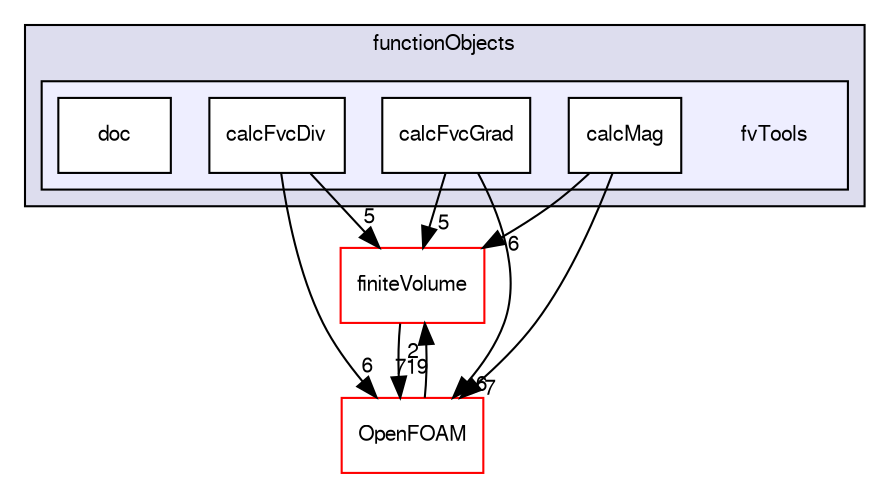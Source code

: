 digraph "src/postProcessing/functionObjects/fvTools" {
  bgcolor=transparent;
  compound=true
  node [ fontsize="10", fontname="FreeSans"];
  edge [ labelfontsize="10", labelfontname="FreeSans"];
  subgraph clusterdir_e82badcb6e86a7406e8ef8dc75ac578f {
    graph [ bgcolor="#ddddee", pencolor="black", label="functionObjects" fontname="FreeSans", fontsize="10", URL="dir_e82badcb6e86a7406e8ef8dc75ac578f.html"]
  subgraph clusterdir_968d740a125fac5a9438cf439486387f {
    graph [ bgcolor="#eeeeff", pencolor="black", label="" URL="dir_968d740a125fac5a9438cf439486387f.html"];
    dir_968d740a125fac5a9438cf439486387f [shape=plaintext label="fvTools"];
    dir_e24ccc8a8eb34dca40168be41550388d [shape=box label="calcFvcDiv" color="black" fillcolor="white" style="filled" URL="dir_e24ccc8a8eb34dca40168be41550388d.html"];
    dir_51e1091df8a8772e176769a1e2fb346e [shape=box label="calcFvcGrad" color="black" fillcolor="white" style="filled" URL="dir_51e1091df8a8772e176769a1e2fb346e.html"];
    dir_f1881e2b86e91ad214e5a8c87bc5119b [shape=box label="calcMag" color="black" fillcolor="white" style="filled" URL="dir_f1881e2b86e91ad214e5a8c87bc5119b.html"];
    dir_f27ff7f557c6430296261180e6ee184a [shape=box label="doc" color="black" fillcolor="white" style="filled" URL="dir_f27ff7f557c6430296261180e6ee184a.html"];
  }
  }
  dir_9bd15774b555cf7259a6fa18f99fe99b [shape=box label="finiteVolume" color="red" URL="dir_9bd15774b555cf7259a6fa18f99fe99b.html"];
  dir_c5473ff19b20e6ec4dfe5c310b3778a8 [shape=box label="OpenFOAM" color="red" URL="dir_c5473ff19b20e6ec4dfe5c310b3778a8.html"];
  dir_9bd15774b555cf7259a6fa18f99fe99b->dir_c5473ff19b20e6ec4dfe5c310b3778a8 [headlabel="719", labeldistance=1.5 headhref="dir_000727_001706.html"];
  dir_e24ccc8a8eb34dca40168be41550388d->dir_9bd15774b555cf7259a6fa18f99fe99b [headlabel="5", labeldistance=1.5 headhref="dir_002291_000727.html"];
  dir_e24ccc8a8eb34dca40168be41550388d->dir_c5473ff19b20e6ec4dfe5c310b3778a8 [headlabel="6", labeldistance=1.5 headhref="dir_002291_001706.html"];
  dir_51e1091df8a8772e176769a1e2fb346e->dir_9bd15774b555cf7259a6fa18f99fe99b [headlabel="5", labeldistance=1.5 headhref="dir_002292_000727.html"];
  dir_51e1091df8a8772e176769a1e2fb346e->dir_c5473ff19b20e6ec4dfe5c310b3778a8 [headlabel="6", labeldistance=1.5 headhref="dir_002292_001706.html"];
  dir_f1881e2b86e91ad214e5a8c87bc5119b->dir_9bd15774b555cf7259a6fa18f99fe99b [headlabel="6", labeldistance=1.5 headhref="dir_002293_000727.html"];
  dir_f1881e2b86e91ad214e5a8c87bc5119b->dir_c5473ff19b20e6ec4dfe5c310b3778a8 [headlabel="7", labeldistance=1.5 headhref="dir_002293_001706.html"];
  dir_c5473ff19b20e6ec4dfe5c310b3778a8->dir_9bd15774b555cf7259a6fa18f99fe99b [headlabel="2", labeldistance=1.5 headhref="dir_001706_000727.html"];
}
